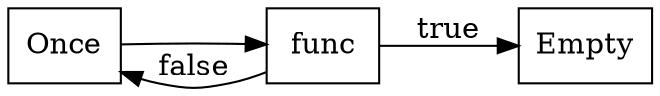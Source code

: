 digraph OnceNextIf {
    rankdir=LR;
    node [shape = box];

    Once [label="Once"];
    Empty [label="Empty"];
    Func [label="func"];

    Once -> Func;
    Func -> Once [label="false"];
    Func -> Empty [label="true"];
}
